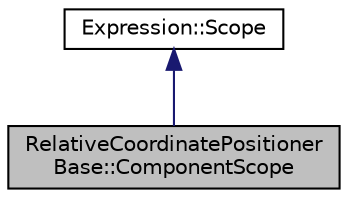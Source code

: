digraph "RelativeCoordinatePositionerBase::ComponentScope"
{
  bgcolor="transparent";
  edge [fontname="Helvetica",fontsize="10",labelfontname="Helvetica",labelfontsize="10"];
  node [fontname="Helvetica",fontsize="10",shape=record];
  Node0 [label="RelativeCoordinatePositioner\lBase::ComponentScope",height=0.2,width=0.4,color="black", fillcolor="grey75", style="filled", fontcolor="black"];
  Node1 -> Node0 [dir="back",color="midnightblue",fontsize="10",style="solid",fontname="Helvetica"];
  Node1 [label="Expression::Scope",height=0.2,width=0.4,color="black",URL="$classExpression_1_1Scope.html",tooltip="When evaluating an Expression object, this class is used to resolve symbols and perform functions tha..."];
}
